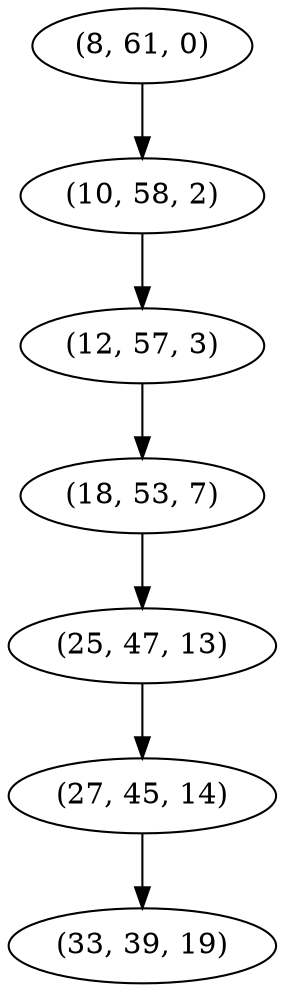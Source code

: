 digraph tree {
    "(8, 61, 0)";
    "(10, 58, 2)";
    "(12, 57, 3)";
    "(18, 53, 7)";
    "(25, 47, 13)";
    "(27, 45, 14)";
    "(33, 39, 19)";
    "(8, 61, 0)" -> "(10, 58, 2)";
    "(10, 58, 2)" -> "(12, 57, 3)";
    "(12, 57, 3)" -> "(18, 53, 7)";
    "(18, 53, 7)" -> "(25, 47, 13)";
    "(25, 47, 13)" -> "(27, 45, 14)";
    "(27, 45, 14)" -> "(33, 39, 19)";
}
